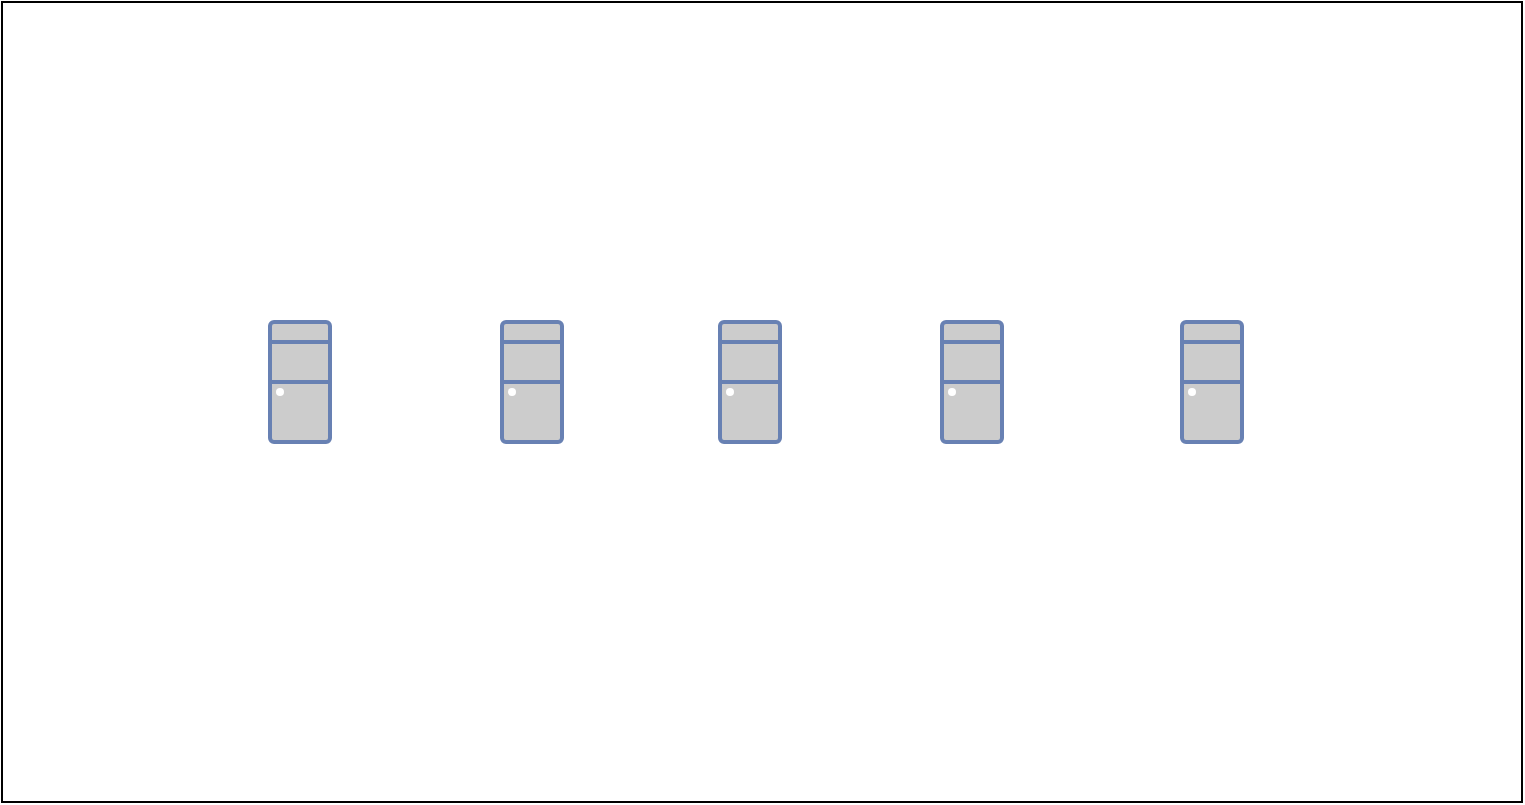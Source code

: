 <mxfile version="22.1.3" type="github">
  <diagram name="第 1 页" id="AqmlGsvc8jq50rwWegEX">
    <mxGraphModel dx="2074" dy="1105" grid="1" gridSize="10" guides="1" tooltips="1" connect="1" arrows="1" fold="1" page="1" pageScale="1" pageWidth="827" pageHeight="1169" math="0" shadow="0">
      <root>
        <mxCell id="0" />
        <mxCell id="1" parent="0" />
        <mxCell id="tc-ndEd6mznCAChOX8WE-12" value="" style="rounded=0;whiteSpace=wrap;html=1;gradientColor=none;" vertex="1" parent="1">
          <mxGeometry x="40" y="560" width="760" height="400" as="geometry" />
        </mxCell>
        <object label="" IP="172.16.1.180" id="tc-ndEd6mznCAChOX8WE-1">
          <mxCell style="fontColor=#0066CC;verticalAlign=top;verticalLabelPosition=bottom;labelPosition=center;align=center;html=1;outlineConnect=0;fillColor=#CCCCCC;strokeColor=#6881B3;gradientColor=none;gradientDirection=north;strokeWidth=2;shape=mxgraph.networks.desktop_pc;direction=east;movable=1;resizable=1;rotatable=1;deletable=1;editable=1;locked=0;connectable=1;" vertex="1" parent="1">
            <mxGeometry x="174" y="720" width="30" height="60" as="geometry" />
          </mxCell>
        </object>
        <object label="" IP="172.16.1.185" id="tc-ndEd6mznCAChOX8WE-8">
          <mxCell style="fontColor=#0066CC;verticalAlign=top;verticalLabelPosition=bottom;labelPosition=center;align=center;html=1;outlineConnect=0;fillColor=#CCCCCC;strokeColor=#6881B3;gradientColor=none;gradientDirection=north;strokeWidth=2;shape=mxgraph.networks.desktop_pc;direction=east;movable=1;resizable=1;rotatable=1;deletable=1;editable=1;locked=0;connectable=1;" vertex="1" parent="1">
            <mxGeometry x="399" y="720" width="30" height="60" as="geometry" />
          </mxCell>
        </object>
        <object label="" IP="172.16.1.189" id="tc-ndEd6mznCAChOX8WE-9">
          <mxCell style="fontColor=#0066CC;verticalAlign=top;verticalLabelPosition=bottom;labelPosition=center;align=center;html=1;outlineConnect=0;fillColor=#CCCCCC;strokeColor=#6881B3;gradientColor=none;gradientDirection=north;strokeWidth=2;shape=mxgraph.networks.desktop_pc;direction=east;movable=1;resizable=1;rotatable=1;deletable=1;editable=1;locked=0;connectable=1;" vertex="1" parent="1">
            <mxGeometry x="630" y="720" width="30" height="60" as="geometry" />
          </mxCell>
        </object>
        <object label="" IP="172.16.1.187" id="tc-ndEd6mznCAChOX8WE-10">
          <mxCell style="fontColor=#0066CC;verticalAlign=top;verticalLabelPosition=bottom;labelPosition=center;align=center;html=1;outlineConnect=0;fillColor=#CCCCCC;strokeColor=#6881B3;gradientColor=none;gradientDirection=north;strokeWidth=2;shape=mxgraph.networks.desktop_pc;direction=east;movable=1;resizable=1;rotatable=1;deletable=1;editable=1;locked=0;connectable=1;" vertex="1" parent="1">
            <mxGeometry x="510" y="720" width="30" height="60" as="geometry" />
          </mxCell>
        </object>
        <object label="" IP="172.16.1.181" id="tc-ndEd6mznCAChOX8WE-11">
          <mxCell style="fontColor=#0066CC;verticalAlign=top;verticalLabelPosition=bottom;labelPosition=center;align=center;html=1;outlineConnect=0;fillColor=#CCCCCC;strokeColor=#6881B3;gradientColor=none;gradientDirection=north;strokeWidth=2;shape=mxgraph.networks.desktop_pc;direction=east;movable=1;resizable=1;rotatable=1;deletable=1;editable=1;locked=0;connectable=1;" vertex="1" parent="1">
            <mxGeometry x="290" y="720" width="30" height="60" as="geometry" />
          </mxCell>
        </object>
      </root>
    </mxGraphModel>
  </diagram>
</mxfile>
